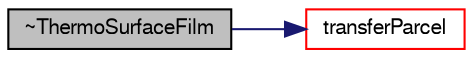 digraph "~ThermoSurfaceFilm"
{
  bgcolor="transparent";
  edge [fontname="FreeSans",fontsize="10",labelfontname="FreeSans",labelfontsize="10"];
  node [fontname="FreeSans",fontsize="10",shape=record];
  rankdir="LR";
  Node15 [label="~ThermoSurfaceFilm",height=0.2,width=0.4,color="black", fillcolor="grey75", style="filled", fontcolor="black"];
  Node15 -> Node16 [color="midnightblue",fontsize="10",style="solid",fontname="FreeSans"];
  Node16 [label="transferParcel",height=0.2,width=0.4,color="red",URL="$a24374.html#af3f1c3e45a0819d21913ec81e6de7525",tooltip="Transfer parcel from cloud to surface film. "];
}
